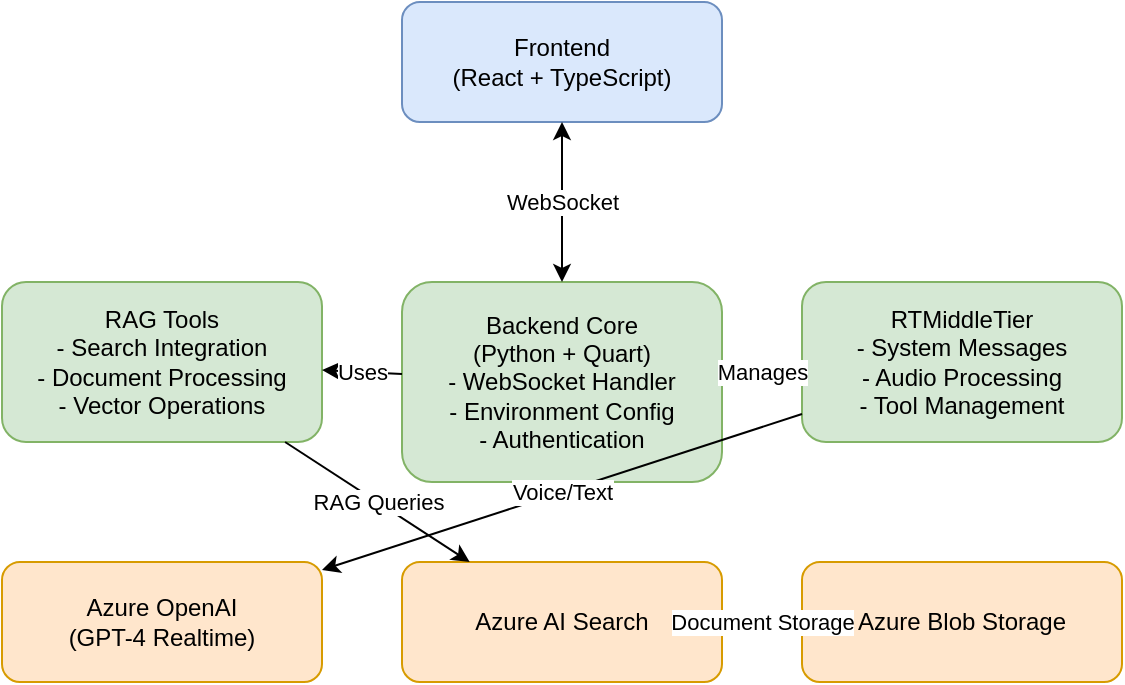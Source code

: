 <mxfile version="21.7.5">
<diagram id="architecture" name="Architecture">
<mxGraphModel dx="1422" dy="798" grid="1" gridSize="10" guides="1" tooltips="1" connect="1" arrows="1" fold="1" page="1" pageScale="1" pageWidth="850" pageHeight="1100">
<root>
<mxCell id="0"/>
<mxCell id="1" parent="0"/>

<!-- Frontend Components -->
<mxCell id="2" value="Frontend&#xa;(React + TypeScript)" style="rounded=1;whiteSpace=wrap;html=1;fillColor=#dae8fc;strokeColor=#6c8ebf;" vertex="1" parent="1">
<mxGeometry x="320" y="40" width="160" height="60" as="geometry"/>
</mxCell>

<!-- Backend Components -->
<mxCell id="3" value="Backend Core&#xa;(Python + Quart)&#xa;- WebSocket Handler&#xa;- Environment Config&#xa;- Authentication" style="rounded=1;whiteSpace=wrap;html=1;fillColor=#d5e8d4;strokeColor=#82b366;" vertex="1" parent="1">
<mxGeometry x="320" y="180" width="160" height="100" as="geometry"/>
</mxCell>

<mxCell id="31" value="RTMiddleTier&#xa;- System Messages&#xa;- Audio Processing&#xa;- Tool Management" style="rounded=1;whiteSpace=wrap;html=1;fillColor=#d5e8d4;strokeColor=#82b366;" vertex="1" parent="1">
<mxGeometry x="520" y="180" width="160" height="80" as="geometry"/>
</mxCell>

<mxCell id="32" value="RAG Tools&#xa;- Search Integration&#xa;- Document Processing&#xa;- Vector Operations" style="rounded=1;whiteSpace=wrap;html=1;fillColor=#d5e8d4;strokeColor=#82b366;" vertex="1" parent="1">
<mxGeometry x="120" y="180" width="160" height="80" as="geometry"/>
</mxCell>

<!-- Azure Services -->
<mxCell id="4" value="Azure OpenAI&#xa;(GPT-4 Realtime)" style="rounded=1;whiteSpace=wrap;html=1;fillColor=#ffe6cc;strokeColor=#d79b00;" vertex="1" parent="1">
<mxGeometry x="120" y="320" width="160" height="60" as="geometry"/>
</mxCell>

<mxCell id="5" value="Azure AI Search" style="rounded=1;whiteSpace=wrap;html=1;fillColor=#ffe6cc;strokeColor=#d79b00;" vertex="1" parent="1">
<mxGeometry x="320" y="320" width="160" height="60" as="geometry"/>
</mxCell>

<mxCell id="6" value="Azure Blob Storage" style="rounded=1;whiteSpace=wrap;html=1;fillColor=#ffe6cc;strokeColor=#d79b00;" vertex="1" parent="1">
<mxGeometry x="520" y="320" width="160" height="60" as="geometry"/>
</mxCell>

<!-- Connections -->
<mxCell id="7" value="WebSocket" style="endArrow=classic;startArrow=classic;html=1;rounded=0;" edge="1" parent="1" source="3" target="2">
<mxGeometry width="50" height="50" relative="1" as="geometry"/>
</mxCell>

<mxCell id="33" value="Manages" style="endArrow=classic;html=1;rounded=0;" edge="1" parent="1" source="3" target="31">
<mxGeometry width="50" height="50" relative="1" as="geometry"/>
</mxCell>

<mxCell id="34" value="Uses" style="endArrow=classic;html=1;rounded=0;" edge="1" parent="1" source="3" target="32">
<mxGeometry width="50" height="50" relative="1" as="geometry"/>
</mxCell>

<mxCell id="8" value="Voice/Text" style="endArrow=classic;html=1;rounded=0;" edge="1" parent="1" source="31" target="4">
<mxGeometry width="50" height="50" relative="1" as="geometry"/>
</mxCell>

<mxCell id="9" value="RAG Queries" style="endArrow=classic;html=1;rounded=0;" edge="1" parent="1" source="32" target="5">
<mxGeometry width="50" height="50" relative="1" as="geometry"/>
</mxCell>

<mxCell id="10" value="Document Storage" style="endArrow=classic;html=1;rounded=0;" edge="1" parent="1" source="5" target="6">
<mxGeometry width="50" height="50" relative="1" as="geometry"/>
</mxCell>

</root>
</mxGraphModel>
</diagram>
</mxfile>